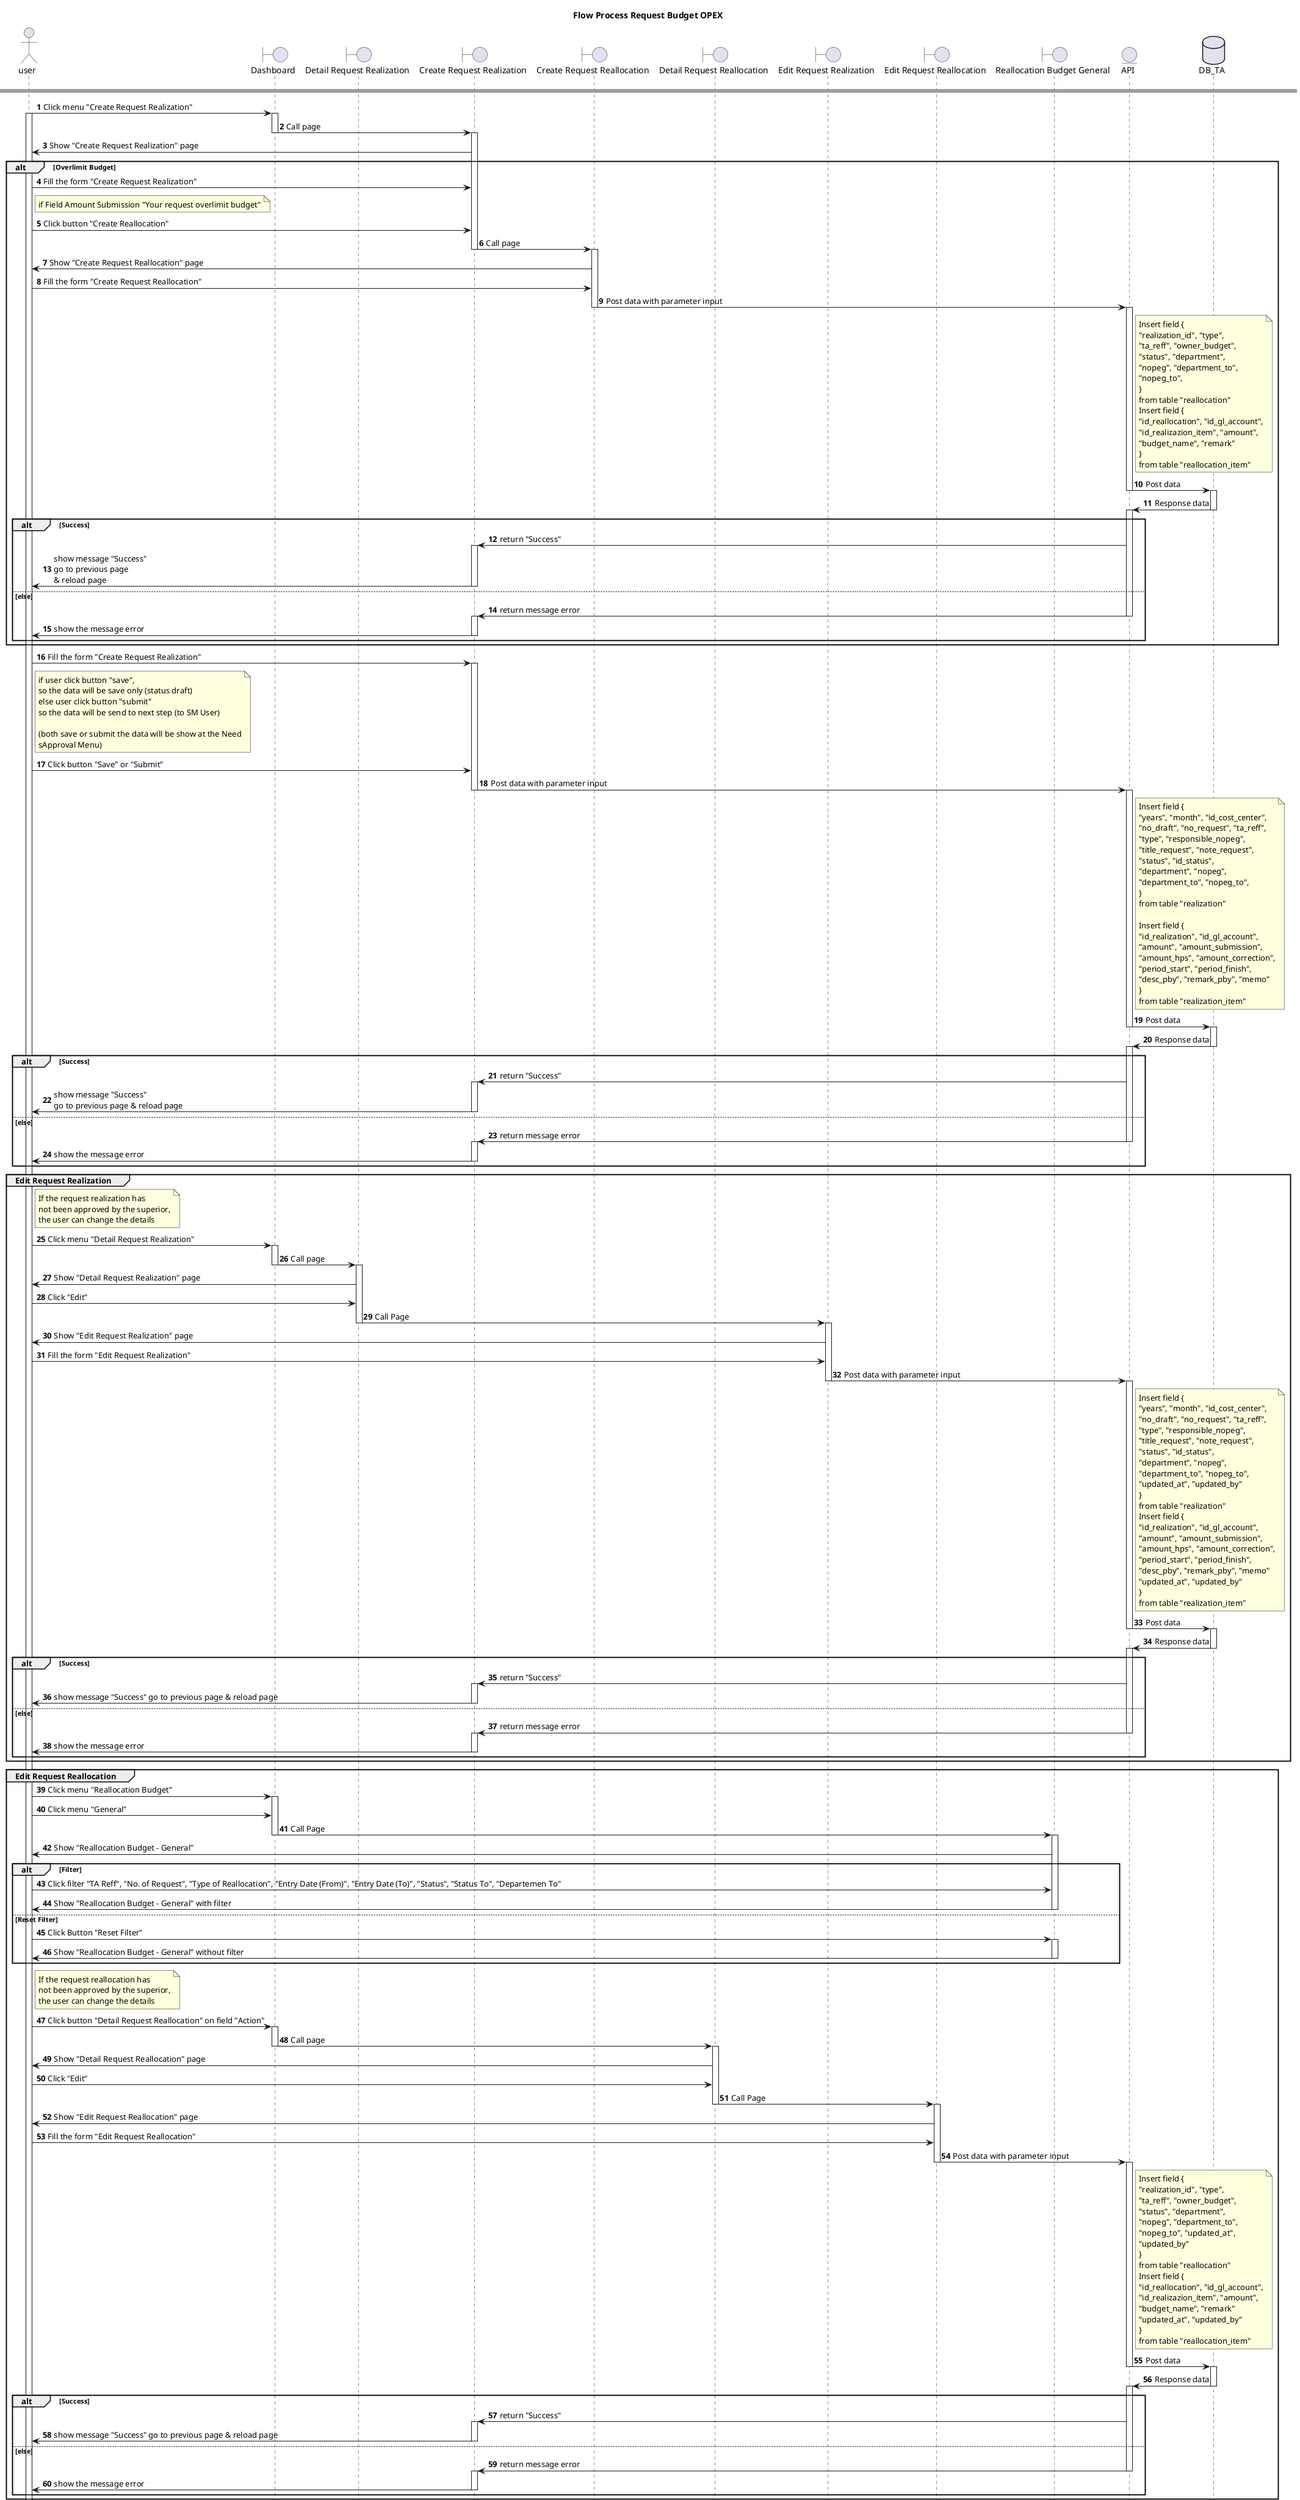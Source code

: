 @startuml TA
title "Flow Process Request Budget OPEX"

actor user
boundary "Dashboard" as dahsboard
boundary "Detail Request Realization" as detail_request_realization
boundary "Create Request Realization" as create_request_realization
boundary "Create Request Reallocation" as create_request_reallocation
boundary "Detail Request Reallocation" as detail_request_reallocation
boundary "Edit Request Realization" as edit_request_realization
boundary "Edit Request Reallocation" as edit_request_reallocation
boundary "Reallocation Budget General" as reallocation_budget_general
entity "API" as api
database "DB_TA" as DB_TA

autonumber

====



user -> dahsboard : Click menu "Create Request Realization"
activate user
activate dahsboard
dahsboard -> create_request_realization : Call page
deactivate dahsboard
activate create_request_realization
create_request_realization -> user : Show "Create Request Realization" page
alt Overlimit Budget
    user -> create_request_realization : Fill the form "Create Request Realization"
    note right of user
        if Field Amount Submission "Your request overlimit budget"
    end note
    user -> create_request_realization : Click button "Create Reallocation"
    create_request_realization -> create_request_reallocation : Call page
    deactivate create_request_realization
    activate create_request_reallocation
    create_request_reallocation -> user : Show "Create Request Reallocation" page
    user -> create_request_reallocation : Fill the form "Create Request Reallocation"
    create_request_reallocation -> api : Post data with parameter input
    deactivate create_request_realization
    deactivate create_request_reallocation
    activate api
    note right of api
        Insert field {
        "realization_id", "type",
        "ta_reff", "owner_budget",
        "status", "department",
        "nopeg", "department_to",
        "nopeg_to", 
        }
        from table "reallocation"
        Insert field {
        "id_reallocation", "id_gl_account",
        "id_realizazion_item", "amount",
        "budget_name", "remark"
        }
        from table "reallocation_item"
    endnote
    api -> DB_TA : Post data
    deactivate api
    activate DB_TA
    DB_TA -> api : Response data
    deactivate DB_TA
    activate api
    alt Success
        create_request_realization <- api : return "Success"
        activate create_request_realization
        user <- create_request_realization : show message "Success" \ngo to previous page\n& reload page
        deactivate create_request_realization
    else else
        create_request_realization <- api : return message error
        deactivate api
        activate create_request_realization
        user <- create_request_realization : show the message error
        deactivate create_request_realization
    end
end
user -> create_request_realization : Fill the form "Create Request Realization"
activate create_request_realization
note right of user
    if user click button "save",
    so the data will be save only (status draft)
    else user click button "submit"
    so the data will be send to next step (to SM User)

    (both save or submit the data will be show at the Need
    sApproval Menu)
end note
user -> create_request_realization : Click button "Save" or "Submit"
create_request_realization -> api : Post data with parameter input
deactivate create_request_realization
deactivate create_request_realization
activate api
note right of api
    Insert field {
    "years", "month", "id_cost_center",
    "no_draft", "no_request", "ta_reff",
    "type", "responsible_nopeg",
    "title_request", "note_request",
    "status", "id_status",
    "department", "nopeg",
    "department_to", "nopeg_to",
    }
    from table "realization"
    
    Insert field {
    "id_realization", "id_gl_account",
    "amount", "amount_submission",
    "amount_hps", "amount_correction",
    "period_start", "period_finish",
    "desc_pby", "remark_pby", "memo"
    }
    from table "realization_item"
endnote
api -> DB_TA : Post data
deactivate api
activate DB_TA

DB_TA -> api : Response data
deactivate DB_TA
activate api
alt Success
    create_request_realization <- api : return "Success"
    activate create_request_realization
    user <- create_request_realization : show message "Success" \ngo to previous page & reload page
    deactivate create_request_realization
else else
    create_request_realization <- api : return message error
    deactivate api
    activate create_request_realization
    user <- create_request_realization : show the message error
    deactivate create_request_realization
end
group Edit Request Realization
    note right of user
        If the request realization has
        not been approved by the superior,
        the user can change the details
    end note
    user -> dahsboard : Click menu "Detail Request Realization"
    activate dahsboard
    dahsboard -> detail_request_realization : Call page
    deactivate dahsboard
    activate detail_request_realization
    detail_request_realization -> user : Show "Detail Request Realization" page
    user -> detail_request_realization : Click "Edit"
    detail_request_realization -> edit_request_realization : Call Page
    deactivate detail_request_realization
    activate edit_request_realization
    edit_request_realization -> user : Show "Edit Request Realization" page
    user -> edit_request_realization : Fill the form "Edit Request Realization"
    edit_request_realization -> api : Post data with parameter input
    deactivate edit_request_realization
    activate api
    note right of api
        Insert field {
        "years", "month", "id_cost_center",
        "no_draft", "no_request", "ta_reff",
        "type", "responsible_nopeg",
        "title_request", "note_request",
        "status", "id_status",
        "department", "nopeg",
        "department_to", "nopeg_to",
        "updated_at", "updated_by"
        }
        from table "realization"
        Insert field {
        "id_realization", "id_gl_account",
        "amount", "amount_submission",
        "amount_hps", "amount_correction",
        "period_start", "period_finish",
        "desc_pby", "remark_pby", "memo"
        "updated_at", "updated_by"
        }
        from table "realization_item"
    endnote
    api -> DB_TA : Post data
    deactivate api
    activate DB_TA
    DB_TA -> api : Response data
    deactivate DB_TA
    activate api
    alt Success
        create_request_realization <- api : return "Success"
        activate create_request_realization
        user <- create_request_realization : show message "Success" go to previous page & reload page
        deactivate create_request_realization
    else else
        create_request_realization <- api : return message error
        deactivate api
        activate create_request_realization
        user <- create_request_realization : show the message error
        deactivate create_request_realization
    end
end
group Edit Request Reallocation

    user -> dahsboard : Click menu "Reallocation Budget"
    activate dahsboard
    user -> dahsboard : Click menu "General"
    dahsboard -> reallocation_budget_general : Call Page
    deactivate dahsboard
    activate reallocation_budget_general
    reallocation_budget_general -> user : Show "Reallocation Budget - General"
    alt Filter
        user -> reallocation_budget_general : Click filter "TA Reff", "No. of Request", "Type of Reallocation", "Entry Date (From)", "Entry Date (To)", "Status", "Status To", "Departemen To"
        reallocation_budget_general -> user : Show "Reallocation Budget - General" with filter
        deactivate reallocation_budget_general
    else Reset Filter
        user -> reallocation_budget_general : Click Button "Reset Filter"
        activate reallocation_budget_general
        reallocation_budget_general -> user : Show "Reallocation Budget - General" without filter
        deactivate reallocation_budget_general
    end
    note right of user
        If the request reallocation has
        not been approved by the superior,
        the user can change the details
    end note

    user -> dahsboard : Click button "Detail Request Reallocation" on field "Action"
    activate dahsboard
    dahsboard -> detail_request_reallocation : Call page
    deactivate dahsboard
    activate detail_request_reallocation
    detail_request_reallocation -> user : Show "Detail Request Reallocation" page
    user -> detail_request_reallocation : Click "Edit"
    detail_request_reallocation -> edit_request_reallocation : Call Page
    deactivate detail_request_reallocation
    activate edit_request_reallocation
    edit_request_reallocation -> user : Show "Edit Request Reallocation" page
    user -> edit_request_reallocation : Fill the form "Edit Request Reallocation"
    edit_request_reallocation -> api : Post data with parameter input
    deactivate edit_request_reallocation
    activate api
    note right of api
        Insert field {
        "realization_id", "type",
        "ta_reff", "owner_budget",
        "status", "department",
        "nopeg", "department_to",
        "nopeg_to", "updated_at",
        "updated_by"
        }
        from table "reallocation"
        Insert field {
        "id_reallocation", "id_gl_account",
        "id_realizazion_item", "amount",
        "budget_name", "remark"
        "updated_at", "updated_by"
        }
        from table "reallocation_item"
    endnote
    api -> DB_TA : Post data
    deactivate api
    activate DB_TA
    DB_TA -> api : Response data
    deactivate DB_TA
    activate api
    alt Success
        create_request_realization <- api : return "Success"
        activate create_request_realization
        user <- create_request_realization : show message "Success" go to previous page & reload page
        deactivate create_request_realization
    else else
        create_request_realization <- api : return message error
        deactivate api
        activate create_request_realization
        user <- create_request_realization : show the message error
        deactivate create_request_realization
    end
end
group Click button Back
    user -> dahsboard : click button "Back"
    activate dahsboard
    user <- dahsboard : Cancel form & go to previous page
    deactivate dahsboard
end

@enduml